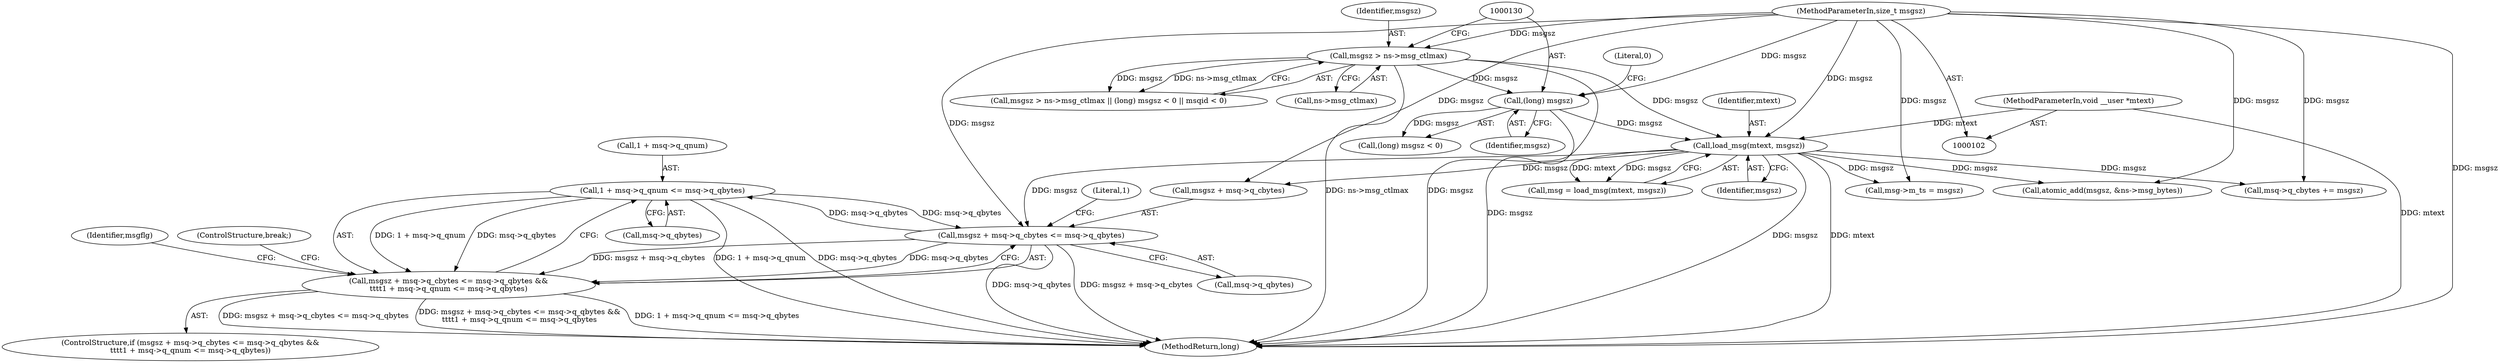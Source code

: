 digraph "0_linux_6062a8dc0517bce23e3c2f7d2fea5e22411269a3@pointer" {
"1000217" [label="(Call,1 + msq->q_qnum <= msq->q_qbytes)"];
"1000208" [label="(Call,msgsz + msq->q_cbytes <= msq->q_qbytes)"];
"1000106" [label="(MethodParameterIn,size_t msgsz)"];
"1000148" [label="(Call,load_msg(mtext, msgsz))"];
"1000105" [label="(MethodParameterIn,void __user *mtext)"];
"1000122" [label="(Call,msgsz > ns->msg_ctlmax)"];
"1000129" [label="(Call,(long) msgsz)"];
"1000217" [label="(Call,1 + msq->q_qnum <= msq->q_qbytes)"];
"1000207" [label="(Call,msgsz + msq->q_cbytes <= msq->q_qbytes &&\n\t\t\t\t1 + msq->q_qnum <= msq->q_qbytes)"];
"1000321" [label="(Call,atomic_add(msgsz, &ns->msg_bytes))"];
"1000128" [label="(Call,(long) msgsz < 0)"];
"1000122" [label="(Call,msgsz > ns->msg_ctlmax)"];
"1000223" [label="(Call,msq->q_qbytes)"];
"1000206" [label="(ControlStructure,if (msgsz + msq->q_cbytes <= msq->q_qbytes &&\n\t\t\t\t1 + msq->q_qnum <= msq->q_qbytes))"];
"1000219" [label="(Literal,1)"];
"1000148" [label="(Call,load_msg(mtext, msgsz))"];
"1000214" [label="(Call,msq->q_qbytes)"];
"1000312" [label="(Call,msq->q_cbytes += msgsz)"];
"1000230" [label="(Identifier,msgflg)"];
"1000146" [label="(Call,msg = load_msg(mtext, msgsz))"];
"1000124" [label="(Call,ns->msg_ctlmax)"];
"1000129" [label="(Call,(long) msgsz)"];
"1000217" [label="(Call,1 + msq->q_qnum <= msq->q_qbytes)"];
"1000207" [label="(Call,msgsz + msq->q_cbytes <= msq->q_qbytes &&\n\t\t\t\t1 + msq->q_qnum <= msq->q_qbytes)"];
"1000131" [label="(Identifier,msgsz)"];
"1000162" [label="(Call,msg->m_ts = msgsz)"];
"1000106" [label="(MethodParameterIn,size_t msgsz)"];
"1000149" [label="(Identifier,mtext)"];
"1000350" [label="(MethodReturn,long)"];
"1000132" [label="(Literal,0)"];
"1000218" [label="(Call,1 + msq->q_qnum)"];
"1000209" [label="(Call,msgsz + msq->q_cbytes)"];
"1000150" [label="(Identifier,msgsz)"];
"1000105" [label="(MethodParameterIn,void __user *mtext)"];
"1000208" [label="(Call,msgsz + msq->q_cbytes <= msq->q_qbytes)"];
"1000121" [label="(Call,msgsz > ns->msg_ctlmax || (long) msgsz < 0 || msqid < 0)"];
"1000123" [label="(Identifier,msgsz)"];
"1000227" [label="(ControlStructure,break;)"];
"1000217" -> "1000207"  [label="AST: "];
"1000217" -> "1000223"  [label="CFG: "];
"1000218" -> "1000217"  [label="AST: "];
"1000223" -> "1000217"  [label="AST: "];
"1000207" -> "1000217"  [label="CFG: "];
"1000217" -> "1000350"  [label="DDG: msq->q_qbytes"];
"1000217" -> "1000350"  [label="DDG: 1 + msq->q_qnum"];
"1000217" -> "1000208"  [label="DDG: msq->q_qbytes"];
"1000217" -> "1000207"  [label="DDG: 1 + msq->q_qnum"];
"1000217" -> "1000207"  [label="DDG: msq->q_qbytes"];
"1000208" -> "1000217"  [label="DDG: msq->q_qbytes"];
"1000208" -> "1000207"  [label="AST: "];
"1000208" -> "1000214"  [label="CFG: "];
"1000209" -> "1000208"  [label="AST: "];
"1000214" -> "1000208"  [label="AST: "];
"1000219" -> "1000208"  [label="CFG: "];
"1000207" -> "1000208"  [label="CFG: "];
"1000208" -> "1000350"  [label="DDG: msgsz + msq->q_cbytes"];
"1000208" -> "1000350"  [label="DDG: msq->q_qbytes"];
"1000208" -> "1000207"  [label="DDG: msgsz + msq->q_cbytes"];
"1000208" -> "1000207"  [label="DDG: msq->q_qbytes"];
"1000106" -> "1000208"  [label="DDG: msgsz"];
"1000148" -> "1000208"  [label="DDG: msgsz"];
"1000106" -> "1000102"  [label="AST: "];
"1000106" -> "1000350"  [label="DDG: msgsz"];
"1000106" -> "1000122"  [label="DDG: msgsz"];
"1000106" -> "1000129"  [label="DDG: msgsz"];
"1000106" -> "1000148"  [label="DDG: msgsz"];
"1000106" -> "1000162"  [label="DDG: msgsz"];
"1000106" -> "1000209"  [label="DDG: msgsz"];
"1000106" -> "1000312"  [label="DDG: msgsz"];
"1000106" -> "1000321"  [label="DDG: msgsz"];
"1000148" -> "1000146"  [label="AST: "];
"1000148" -> "1000150"  [label="CFG: "];
"1000149" -> "1000148"  [label="AST: "];
"1000150" -> "1000148"  [label="AST: "];
"1000146" -> "1000148"  [label="CFG: "];
"1000148" -> "1000350"  [label="DDG: mtext"];
"1000148" -> "1000350"  [label="DDG: msgsz"];
"1000148" -> "1000146"  [label="DDG: mtext"];
"1000148" -> "1000146"  [label="DDG: msgsz"];
"1000105" -> "1000148"  [label="DDG: mtext"];
"1000122" -> "1000148"  [label="DDG: msgsz"];
"1000129" -> "1000148"  [label="DDG: msgsz"];
"1000148" -> "1000162"  [label="DDG: msgsz"];
"1000148" -> "1000209"  [label="DDG: msgsz"];
"1000148" -> "1000312"  [label="DDG: msgsz"];
"1000148" -> "1000321"  [label="DDG: msgsz"];
"1000105" -> "1000102"  [label="AST: "];
"1000105" -> "1000350"  [label="DDG: mtext"];
"1000122" -> "1000121"  [label="AST: "];
"1000122" -> "1000124"  [label="CFG: "];
"1000123" -> "1000122"  [label="AST: "];
"1000124" -> "1000122"  [label="AST: "];
"1000130" -> "1000122"  [label="CFG: "];
"1000121" -> "1000122"  [label="CFG: "];
"1000122" -> "1000350"  [label="DDG: msgsz"];
"1000122" -> "1000350"  [label="DDG: ns->msg_ctlmax"];
"1000122" -> "1000121"  [label="DDG: msgsz"];
"1000122" -> "1000121"  [label="DDG: ns->msg_ctlmax"];
"1000122" -> "1000129"  [label="DDG: msgsz"];
"1000129" -> "1000128"  [label="AST: "];
"1000129" -> "1000131"  [label="CFG: "];
"1000130" -> "1000129"  [label="AST: "];
"1000131" -> "1000129"  [label="AST: "];
"1000132" -> "1000129"  [label="CFG: "];
"1000129" -> "1000350"  [label="DDG: msgsz"];
"1000129" -> "1000128"  [label="DDG: msgsz"];
"1000207" -> "1000206"  [label="AST: "];
"1000227" -> "1000207"  [label="CFG: "];
"1000230" -> "1000207"  [label="CFG: "];
"1000207" -> "1000350"  [label="DDG: 1 + msq->q_qnum <= msq->q_qbytes"];
"1000207" -> "1000350"  [label="DDG: msgsz + msq->q_cbytes <= msq->q_qbytes"];
"1000207" -> "1000350"  [label="DDG: msgsz + msq->q_cbytes <= msq->q_qbytes &&\n\t\t\t\t1 + msq->q_qnum <= msq->q_qbytes"];
}
